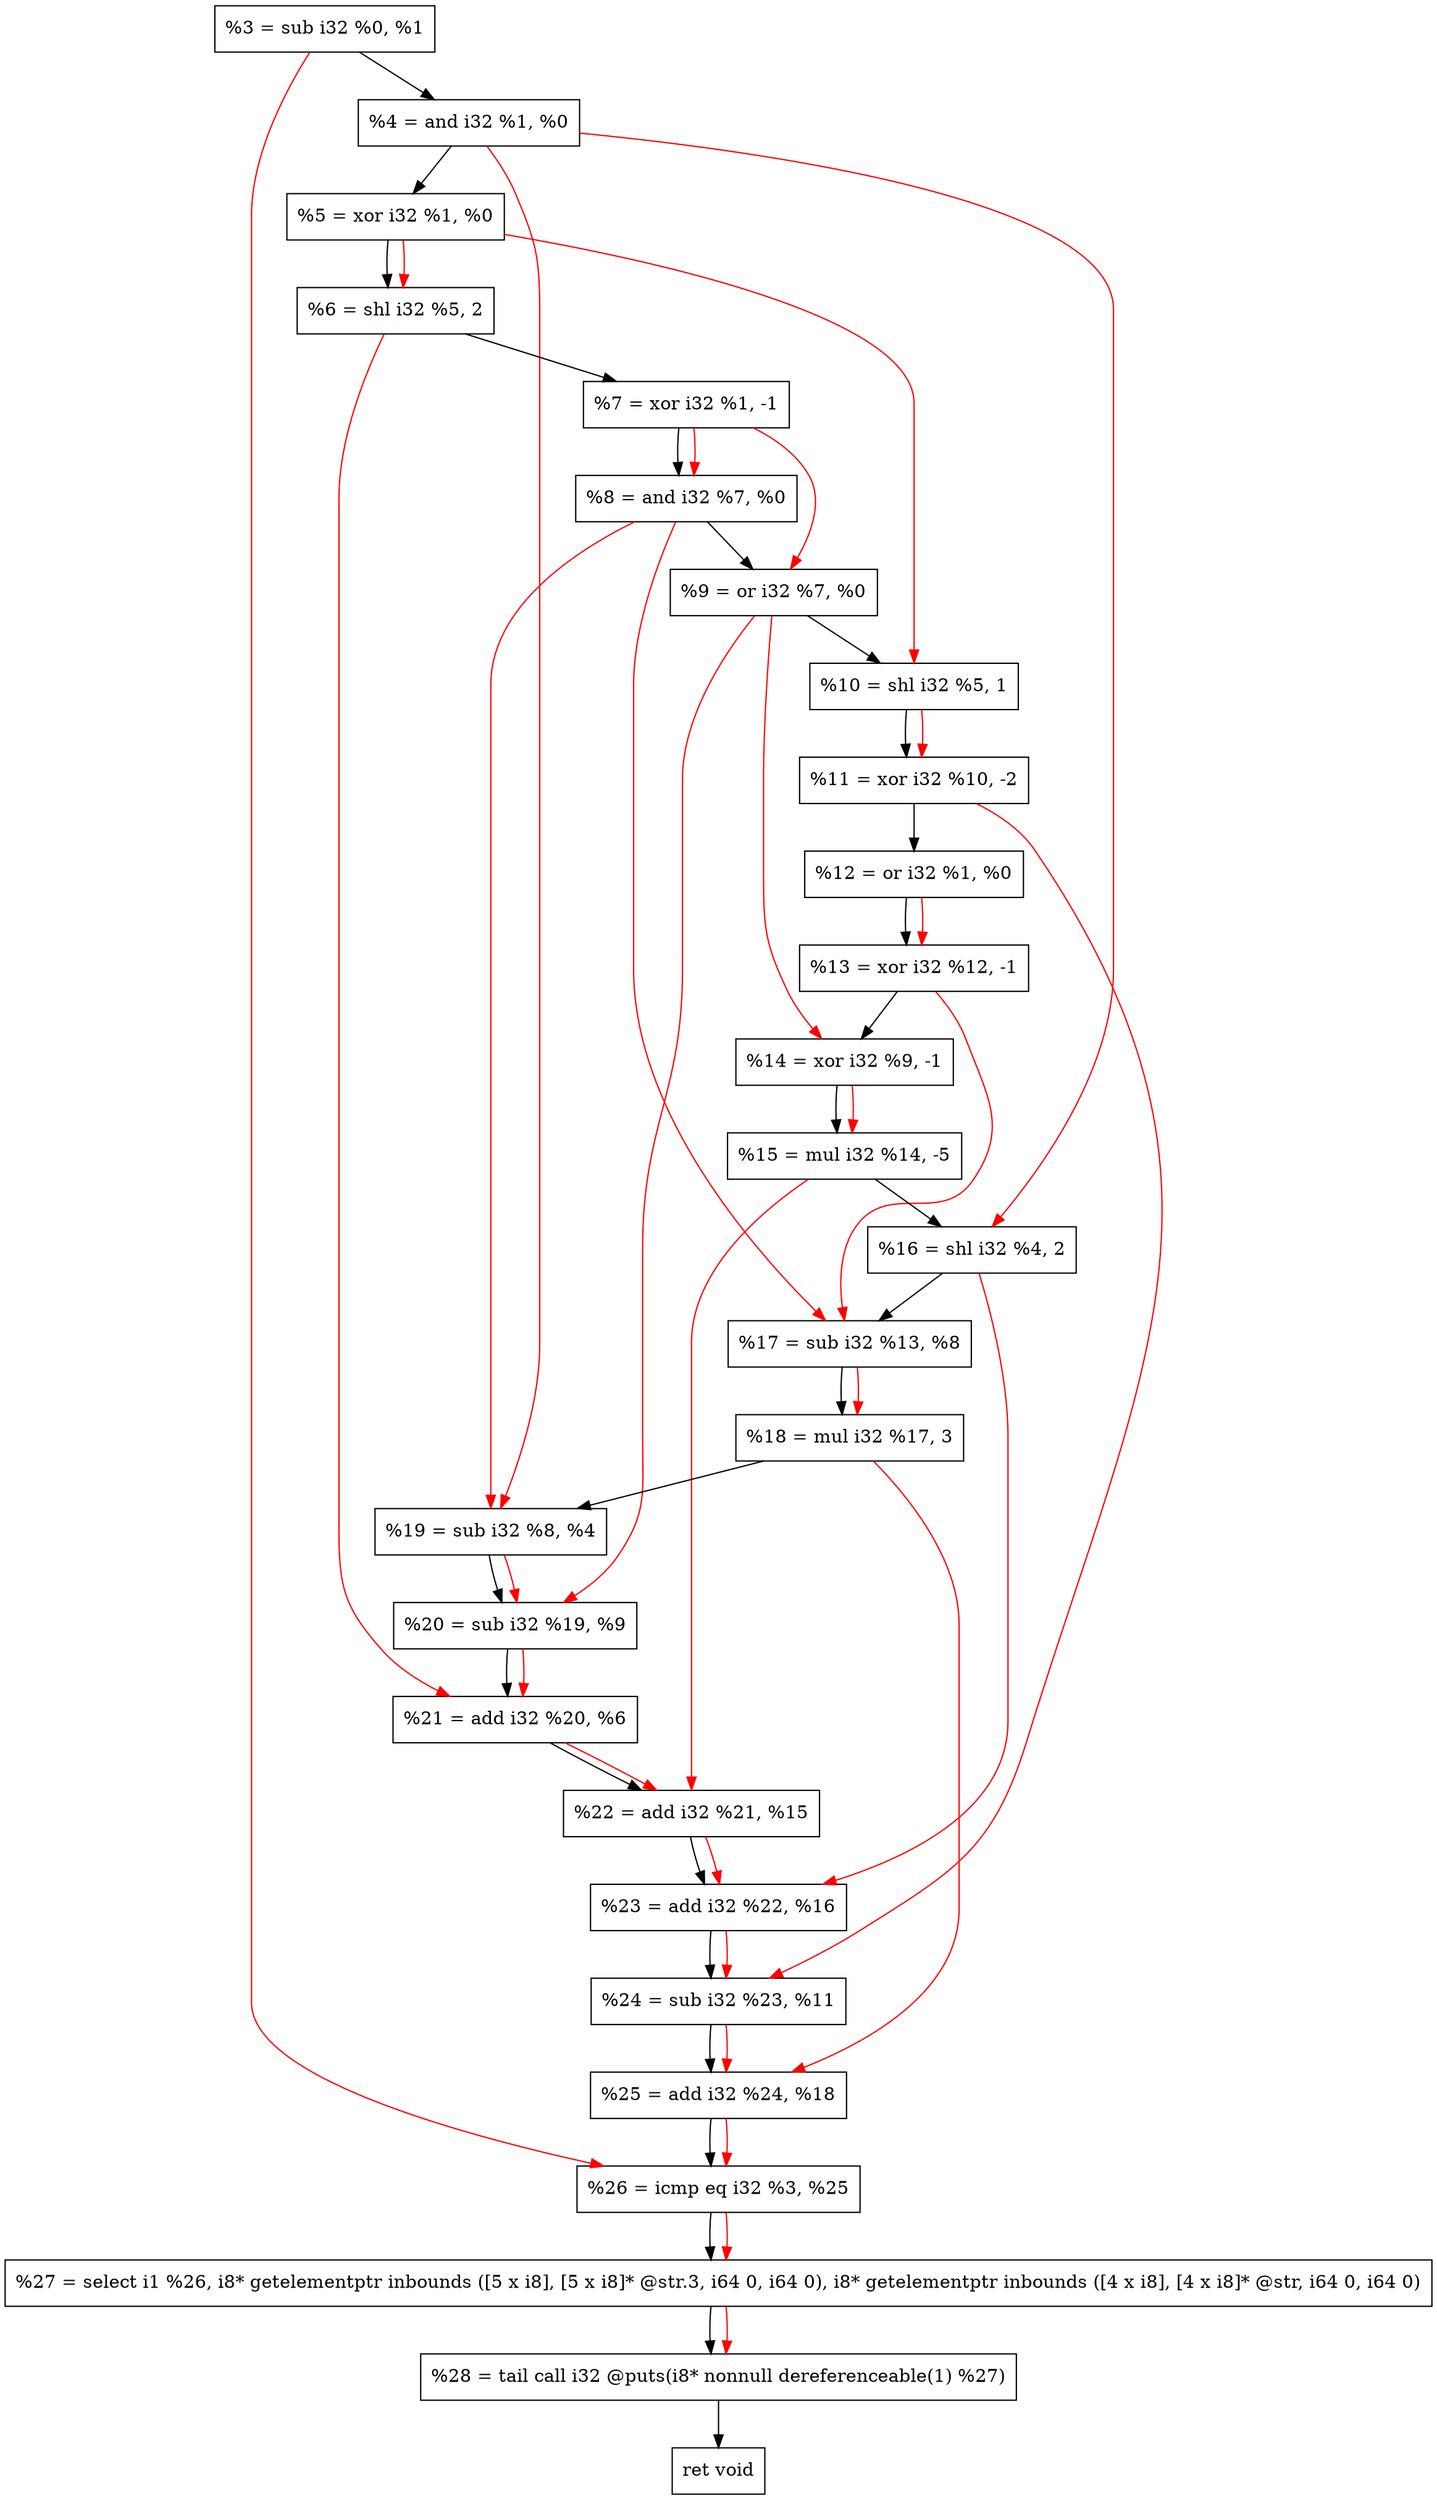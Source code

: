 digraph "DFG for'crackme' function" {
	Node0x881510[shape=record, label="  %3 = sub i32 %0, %1"];
	Node0x881580[shape=record, label="  %4 = and i32 %1, %0"];
	Node0x881640[shape=record, label="  %5 = xor i32 %1, %0"];
	Node0x881cc0[shape=record, label="  %6 = shl i32 %5, 2"];
	Node0x881d60[shape=record, label="  %7 = xor i32 %1, -1"];
	Node0x881dd0[shape=record, label="  %8 = and i32 %7, %0"];
	Node0x881e40[shape=record, label="  %9 = or i32 %7, %0"];
	Node0x881ee0[shape=record, label="  %10 = shl i32 %5, 1"];
	Node0x881f80[shape=record, label="  %11 = xor i32 %10, -2"];
	Node0x881ff0[shape=record, label="  %12 = or i32 %1, %0"];
	Node0x882060[shape=record, label="  %13 = xor i32 %12, -1"];
	Node0x8820d0[shape=record, label="  %14 = xor i32 %9, -1"];
	Node0x882170[shape=record, label="  %15 = mul i32 %14, -5"];
	Node0x8821e0[shape=record, label="  %16 = shl i32 %4, 2"];
	Node0x882250[shape=record, label="  %17 = sub i32 %13, %8"];
	Node0x8822f0[shape=record, label="  %18 = mul i32 %17, 3"];
	Node0x882360[shape=record, label="  %19 = sub i32 %8, %4"];
	Node0x8823d0[shape=record, label="  %20 = sub i32 %19, %9"];
	Node0x882440[shape=record, label="  %21 = add i32 %20, %6"];
	Node0x8824b0[shape=record, label="  %22 = add i32 %21, %15"];
	Node0x882520[shape=record, label="  %23 = add i32 %22, %16"];
	Node0x882590[shape=record, label="  %24 = sub i32 %23, %11"];
	Node0x882600[shape=record, label="  %25 = add i32 %24, %18"];
	Node0x882670[shape=record, label="  %26 = icmp eq i32 %3, %25"];
	Node0x822268[shape=record, label="  %27 = select i1 %26, i8* getelementptr inbounds ([5 x i8], [5 x i8]* @str.3, i64 0, i64 0), i8* getelementptr inbounds ([4 x i8], [4 x i8]* @str, i64 0, i64 0)"];
	Node0x882b10[shape=record, label="  %28 = tail call i32 @puts(i8* nonnull dereferenceable(1) %27)"];
	Node0x882b60[shape=record, label="  ret void"];
	Node0x881510 -> Node0x881580;
	Node0x881580 -> Node0x881640;
	Node0x881640 -> Node0x881cc0;
	Node0x881cc0 -> Node0x881d60;
	Node0x881d60 -> Node0x881dd0;
	Node0x881dd0 -> Node0x881e40;
	Node0x881e40 -> Node0x881ee0;
	Node0x881ee0 -> Node0x881f80;
	Node0x881f80 -> Node0x881ff0;
	Node0x881ff0 -> Node0x882060;
	Node0x882060 -> Node0x8820d0;
	Node0x8820d0 -> Node0x882170;
	Node0x882170 -> Node0x8821e0;
	Node0x8821e0 -> Node0x882250;
	Node0x882250 -> Node0x8822f0;
	Node0x8822f0 -> Node0x882360;
	Node0x882360 -> Node0x8823d0;
	Node0x8823d0 -> Node0x882440;
	Node0x882440 -> Node0x8824b0;
	Node0x8824b0 -> Node0x882520;
	Node0x882520 -> Node0x882590;
	Node0x882590 -> Node0x882600;
	Node0x882600 -> Node0x882670;
	Node0x882670 -> Node0x822268;
	Node0x822268 -> Node0x882b10;
	Node0x882b10 -> Node0x882b60;
edge [color=red]
	Node0x881640 -> Node0x881cc0;
	Node0x881d60 -> Node0x881dd0;
	Node0x881d60 -> Node0x881e40;
	Node0x881640 -> Node0x881ee0;
	Node0x881ee0 -> Node0x881f80;
	Node0x881ff0 -> Node0x882060;
	Node0x881e40 -> Node0x8820d0;
	Node0x8820d0 -> Node0x882170;
	Node0x881580 -> Node0x8821e0;
	Node0x882060 -> Node0x882250;
	Node0x881dd0 -> Node0x882250;
	Node0x882250 -> Node0x8822f0;
	Node0x881dd0 -> Node0x882360;
	Node0x881580 -> Node0x882360;
	Node0x882360 -> Node0x8823d0;
	Node0x881e40 -> Node0x8823d0;
	Node0x8823d0 -> Node0x882440;
	Node0x881cc0 -> Node0x882440;
	Node0x882440 -> Node0x8824b0;
	Node0x882170 -> Node0x8824b0;
	Node0x8824b0 -> Node0x882520;
	Node0x8821e0 -> Node0x882520;
	Node0x882520 -> Node0x882590;
	Node0x881f80 -> Node0x882590;
	Node0x882590 -> Node0x882600;
	Node0x8822f0 -> Node0x882600;
	Node0x881510 -> Node0x882670;
	Node0x882600 -> Node0x882670;
	Node0x882670 -> Node0x822268;
	Node0x822268 -> Node0x882b10;
}
